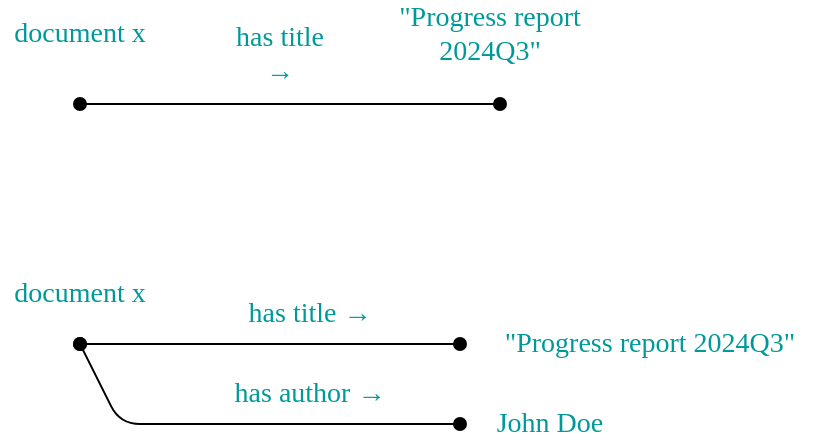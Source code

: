 <mxfile version="24.4.8" type="device">
  <diagram name="Pagina-1" id="m9BhIWeoD6_Anmc1CHFs">
    <mxGraphModel dx="615" dy="463" grid="1" gridSize="10" guides="1" tooltips="1" connect="1" arrows="1" fold="1" page="1" pageScale="1" pageWidth="827" pageHeight="1169" math="0" shadow="0">
      <root>
        <mxCell id="0" />
        <mxCell id="1" parent="0" />
        <mxCell id="RwQc8iivgt6uILmzmPr5-1" value="document x" style="text;html=1;align=center;verticalAlign=middle;whiteSpace=wrap;rounded=0;fontColor=#009999;fontFamily=Tahoma;fontSize=14;" vertex="1" parent="1">
          <mxGeometry x="30" y="30" width="80" height="30" as="geometry" />
        </mxCell>
        <mxCell id="RwQc8iivgt6uILmzmPr5-2" value="" style="endArrow=oval;html=1;rounded=0;startArrow=oval;startFill=1;endFill=1;labelBackgroundColor=#009999;fontFamily=Tahoma;" edge="1" parent="1">
          <mxGeometry width="50" height="50" relative="1" as="geometry">
            <mxPoint x="70" y="80" as="sourcePoint" />
            <mxPoint x="280" y="80" as="targetPoint" />
          </mxGeometry>
        </mxCell>
        <mxCell id="RwQc8iivgt6uILmzmPr5-3" value="has title →" style="text;html=1;align=center;verticalAlign=middle;whiteSpace=wrap;rounded=0;fontColor=#009999;fontFamily=Tahoma;fontSize=14;" vertex="1" parent="1">
          <mxGeometry x="140" y="40" width="60" height="30" as="geometry" />
        </mxCell>
        <mxCell id="RwQc8iivgt6uILmzmPr5-4" value="&quot;Progress report 2024Q3&quot;" style="text;html=1;align=center;verticalAlign=middle;whiteSpace=wrap;rounded=0;fontColor=#009999;fontFamily=Tahoma;fontSize=14;" vertex="1" parent="1">
          <mxGeometry x="220" y="30" width="110" height="30" as="geometry" />
        </mxCell>
        <mxCell id="RwQc8iivgt6uILmzmPr5-5" value="document x" style="text;html=1;align=center;verticalAlign=middle;whiteSpace=wrap;rounded=0;fontColor=#009999;fontFamily=Tahoma;fontSize=14;" vertex="1" parent="1">
          <mxGeometry x="30" y="160" width="80" height="30" as="geometry" />
        </mxCell>
        <mxCell id="RwQc8iivgt6uILmzmPr5-6" value="" style="endArrow=oval;html=1;rounded=0;startArrow=oval;startFill=1;endFill=1;labelBackgroundColor=#009999;fontFamily=Tahoma;" edge="1" parent="1">
          <mxGeometry width="50" height="50" relative="1" as="geometry">
            <mxPoint x="70" y="200" as="sourcePoint" />
            <mxPoint x="260" y="200" as="targetPoint" />
          </mxGeometry>
        </mxCell>
        <mxCell id="RwQc8iivgt6uILmzmPr5-7" value="has title →" style="text;html=1;align=center;verticalAlign=middle;whiteSpace=wrap;rounded=0;fontColor=#009999;fontFamily=Tahoma;fontSize=14;" vertex="1" parent="1">
          <mxGeometry x="130" y="170" width="110" height="30" as="geometry" />
        </mxCell>
        <mxCell id="RwQc8iivgt6uILmzmPr5-8" value="&quot;Progress report 2024Q3&quot;" style="text;html=1;align=center;verticalAlign=middle;whiteSpace=wrap;rounded=0;fontColor=#009999;fontFamily=Tahoma;fontSize=14;" vertex="1" parent="1">
          <mxGeometry x="270" y="190" width="170" height="20" as="geometry" />
        </mxCell>
        <mxCell id="RwQc8iivgt6uILmzmPr5-9" value="" style="endArrow=oval;html=1;rounded=1;startArrow=oval;startFill=1;endFill=1;labelBackgroundColor=#009999;fontFamily=Tahoma;curved=0;" edge="1" parent="1">
          <mxGeometry width="50" height="50" relative="1" as="geometry">
            <mxPoint x="70" y="200" as="sourcePoint" />
            <mxPoint x="260" y="240" as="targetPoint" />
            <Array as="points">
              <mxPoint x="90" y="240" />
            </Array>
          </mxGeometry>
        </mxCell>
        <mxCell id="RwQc8iivgt6uILmzmPr5-12" value="has author →" style="text;html=1;align=center;verticalAlign=middle;whiteSpace=wrap;rounded=0;fontColor=#009999;fontFamily=Tahoma;fontSize=14;" vertex="1" parent="1">
          <mxGeometry x="130" y="210" width="110" height="30" as="geometry" />
        </mxCell>
        <mxCell id="RwQc8iivgt6uILmzmPr5-13" value="John Doe" style="text;html=1;align=center;verticalAlign=middle;whiteSpace=wrap;rounded=0;fontColor=#009999;fontFamily=Tahoma;fontSize=14;" vertex="1" parent="1">
          <mxGeometry x="250" y="230" width="110" height="20" as="geometry" />
        </mxCell>
      </root>
    </mxGraphModel>
  </diagram>
</mxfile>

